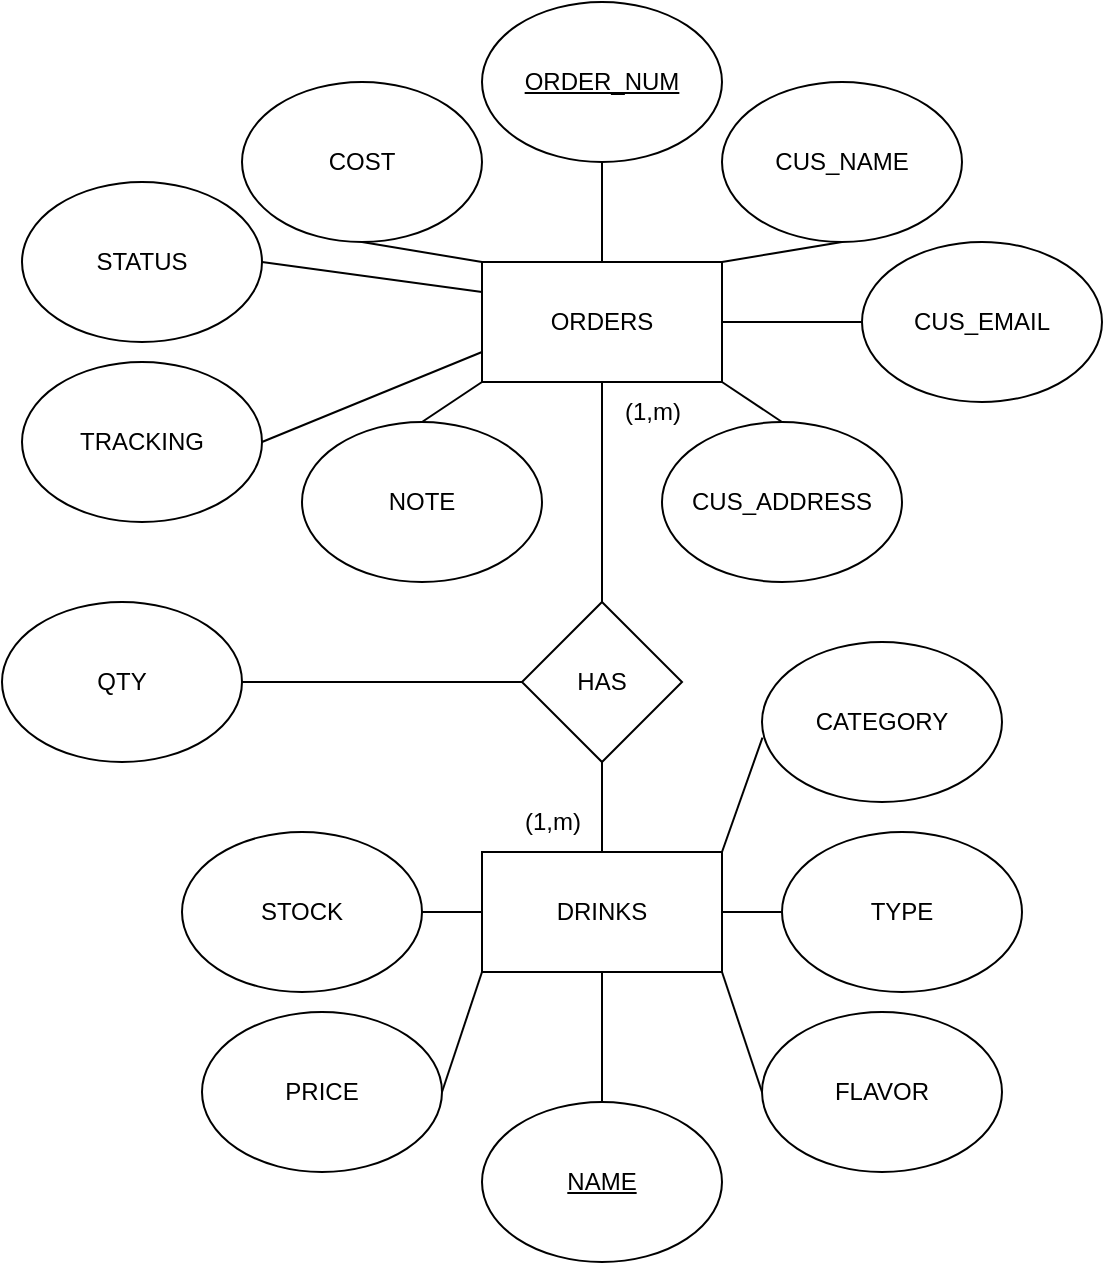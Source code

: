 <mxfile version="20.5.3" type="device"><diagram id="-lV3lUhbE75q5aResldV" name="Page-1"><mxGraphModel dx="1598" dy="769" grid="1" gridSize="10" guides="1" tooltips="1" connect="1" arrows="1" fold="1" page="1" pageScale="1" pageWidth="1100" pageHeight="850" math="0" shadow="0"><root><mxCell id="0"/><mxCell id="1" parent="0"/><mxCell id="fuEdumDcTXkWGHEmlnQQ-3" value="&lt;u&gt;ORDER_NUM&lt;/u&gt;" style="ellipse;whiteSpace=wrap;html=1;" parent="1" vertex="1"><mxGeometry x="515" y="110" width="120" height="80" as="geometry"/></mxCell><mxCell id="fuEdumDcTXkWGHEmlnQQ-5" value="ORDERS" style="rounded=0;whiteSpace=wrap;html=1;" parent="1" vertex="1"><mxGeometry x="515" y="240" width="120" height="60" as="geometry"/></mxCell><mxCell id="fuEdumDcTXkWGHEmlnQQ-6" value="DRINKS" style="rounded=0;whiteSpace=wrap;html=1;" parent="1" vertex="1"><mxGeometry x="515" y="535" width="120" height="60" as="geometry"/></mxCell><mxCell id="fuEdumDcTXkWGHEmlnQQ-9" value="&lt;u&gt;NAME&lt;/u&gt;" style="ellipse;whiteSpace=wrap;html=1;" parent="1" vertex="1"><mxGeometry x="515" y="660" width="120" height="80" as="geometry"/></mxCell><mxCell id="fuEdumDcTXkWGHEmlnQQ-10" value="" style="endArrow=none;html=1;rounded=0;entryX=0;entryY=1;entryDx=0;entryDy=0;exitX=1;exitY=0.5;exitDx=0;exitDy=0;" parent="1" source="fLmxibX6Qqv49-A5ODLV-4" target="fuEdumDcTXkWGHEmlnQQ-6" edge="1"><mxGeometry width="50" height="50" relative="1" as="geometry"><mxPoint x="465" y="670" as="sourcePoint"/><mxPoint x="475" y="500" as="targetPoint"/></mxGeometry></mxCell><mxCell id="fuEdumDcTXkWGHEmlnQQ-11" value="" style="endArrow=none;html=1;rounded=0;entryX=0.5;entryY=1;entryDx=0;entryDy=0;exitX=0.5;exitY=0;exitDx=0;exitDy=0;" parent="1" source="fuEdumDcTXkWGHEmlnQQ-5" target="fuEdumDcTXkWGHEmlnQQ-3" edge="1"><mxGeometry width="50" height="50" relative="1" as="geometry"><mxPoint x="425" y="480" as="sourcePoint"/><mxPoint x="475" y="430" as="targetPoint"/></mxGeometry></mxCell><mxCell id="fuEdumDcTXkWGHEmlnQQ-12" value="HAS" style="rhombus;whiteSpace=wrap;html=1;" parent="1" vertex="1"><mxGeometry x="535" y="410" width="80" height="80" as="geometry"/></mxCell><mxCell id="fuEdumDcTXkWGHEmlnQQ-13" value="" style="endArrow=none;html=1;rounded=0;entryX=0.5;entryY=1;entryDx=0;entryDy=0;exitX=0.5;exitY=0;exitDx=0;exitDy=0;" parent="1" source="fuEdumDcTXkWGHEmlnQQ-12" target="fuEdumDcTXkWGHEmlnQQ-5" edge="1"><mxGeometry width="50" height="50" relative="1" as="geometry"><mxPoint x="425" y="480" as="sourcePoint"/><mxPoint x="475" y="430" as="targetPoint"/></mxGeometry></mxCell><mxCell id="fuEdumDcTXkWGHEmlnQQ-14" value="CUS_NAME" style="ellipse;whiteSpace=wrap;html=1;" parent="1" vertex="1"><mxGeometry x="635" y="150" width="120" height="80" as="geometry"/></mxCell><mxCell id="fuEdumDcTXkWGHEmlnQQ-15" value="" style="endArrow=none;html=1;rounded=0;entryX=0.5;entryY=1;entryDx=0;entryDy=0;exitX=0.5;exitY=0;exitDx=0;exitDy=0;" parent="1" source="fuEdumDcTXkWGHEmlnQQ-6" target="fuEdumDcTXkWGHEmlnQQ-12" edge="1"><mxGeometry width="50" height="50" relative="1" as="geometry"><mxPoint x="585" y="360" as="sourcePoint"/><mxPoint x="585" y="310.0" as="targetPoint"/></mxGeometry></mxCell><mxCell id="fuEdumDcTXkWGHEmlnQQ-16" value="(1,m)" style="text;html=1;align=center;verticalAlign=middle;resizable=0;points=[];autosize=1;strokeColor=none;fillColor=none;" parent="1" vertex="1"><mxGeometry x="575" y="300" width="50" height="30" as="geometry"/></mxCell><mxCell id="fuEdumDcTXkWGHEmlnQQ-17" value="(1,m)" style="text;html=1;align=center;verticalAlign=middle;resizable=0;points=[];autosize=1;strokeColor=none;fillColor=none;" parent="1" vertex="1"><mxGeometry x="525" y="505" width="50" height="30" as="geometry"/></mxCell><mxCell id="fuEdumDcTXkWGHEmlnQQ-18" value="COST" style="ellipse;whiteSpace=wrap;html=1;" parent="1" vertex="1"><mxGeometry x="395" y="150" width="120" height="80" as="geometry"/></mxCell><mxCell id="fuEdumDcTXkWGHEmlnQQ-19" value="STATUS" style="ellipse;whiteSpace=wrap;html=1;" parent="1" vertex="1"><mxGeometry x="285" y="200" width="120" height="80" as="geometry"/></mxCell><mxCell id="fuEdumDcTXkWGHEmlnQQ-20" value="" style="endArrow=none;html=1;rounded=0;entryX=0;entryY=0.25;entryDx=0;entryDy=0;exitX=1;exitY=0.5;exitDx=0;exitDy=0;" parent="1" source="fuEdumDcTXkWGHEmlnQQ-19" target="fuEdumDcTXkWGHEmlnQQ-5" edge="1"><mxGeometry width="50" height="50" relative="1" as="geometry"><mxPoint x="425" y="480" as="sourcePoint"/><mxPoint x="475" y="430" as="targetPoint"/></mxGeometry></mxCell><mxCell id="fuEdumDcTXkWGHEmlnQQ-21" value="" style="endArrow=none;html=1;rounded=0;entryX=0;entryY=0;entryDx=0;entryDy=0;exitX=0.5;exitY=1;exitDx=0;exitDy=0;" parent="1" source="fuEdumDcTXkWGHEmlnQQ-18" target="fuEdumDcTXkWGHEmlnQQ-5" edge="1"><mxGeometry width="50" height="50" relative="1" as="geometry"><mxPoint x="425" y="480" as="sourcePoint"/><mxPoint x="475" y="430" as="targetPoint"/></mxGeometry></mxCell><mxCell id="fuEdumDcTXkWGHEmlnQQ-22" value="TRACKING" style="ellipse;whiteSpace=wrap;html=1;" parent="1" vertex="1"><mxGeometry x="285" y="290" width="120" height="80" as="geometry"/></mxCell><mxCell id="fuEdumDcTXkWGHEmlnQQ-23" value="" style="endArrow=none;html=1;rounded=0;entryX=0;entryY=0.75;entryDx=0;entryDy=0;exitX=1;exitY=0.5;exitDx=0;exitDy=0;" parent="1" source="fuEdumDcTXkWGHEmlnQQ-22" target="fuEdumDcTXkWGHEmlnQQ-5" edge="1"><mxGeometry width="50" height="50" relative="1" as="geometry"><mxPoint x="550" y="560" as="sourcePoint"/><mxPoint x="640" y="350.0" as="targetPoint"/></mxGeometry></mxCell><mxCell id="fuEdumDcTXkWGHEmlnQQ-26" value="CUS_ADDRESS" style="ellipse;whiteSpace=wrap;html=1;" parent="1" vertex="1"><mxGeometry x="605" y="320" width="120" height="80" as="geometry"/></mxCell><mxCell id="fuEdumDcTXkWGHEmlnQQ-27" value="" style="endArrow=none;html=1;rounded=0;entryX=0.5;entryY=1;entryDx=0;entryDy=0;exitX=1;exitY=0;exitDx=0;exitDy=0;" parent="1" source="fuEdumDcTXkWGHEmlnQQ-5" target="fuEdumDcTXkWGHEmlnQQ-14" edge="1"><mxGeometry width="50" height="50" relative="1" as="geometry"><mxPoint x="645" y="240" as="sourcePoint"/><mxPoint x="785" y="240.0" as="targetPoint"/></mxGeometry></mxCell><mxCell id="fuEdumDcTXkWGHEmlnQQ-28" value="CUS_EMAIL" style="ellipse;whiteSpace=wrap;html=1;" parent="1" vertex="1"><mxGeometry x="705" y="230" width="120" height="80" as="geometry"/></mxCell><mxCell id="fuEdumDcTXkWGHEmlnQQ-29" value="" style="endArrow=none;html=1;rounded=0;entryX=0;entryY=0.5;entryDx=0;entryDy=0;exitX=1;exitY=0.5;exitDx=0;exitDy=0;" parent="1" source="fuEdumDcTXkWGHEmlnQQ-5" target="fuEdumDcTXkWGHEmlnQQ-28" edge="1"><mxGeometry width="50" height="50" relative="1" as="geometry"><mxPoint x="655" y="270" as="sourcePoint"/><mxPoint x="785" y="269.41" as="targetPoint"/></mxGeometry></mxCell><mxCell id="fuEdumDcTXkWGHEmlnQQ-30" value="" style="endArrow=none;html=1;rounded=0;entryX=0.5;entryY=0;entryDx=0;entryDy=0;exitX=1;exitY=1;exitDx=0;exitDy=0;" parent="1" source="fuEdumDcTXkWGHEmlnQQ-5" target="fuEdumDcTXkWGHEmlnQQ-26" edge="1"><mxGeometry width="50" height="50" relative="1" as="geometry"><mxPoint x="665" y="290" as="sourcePoint"/><mxPoint x="720" y="290" as="targetPoint"/></mxGeometry></mxCell><mxCell id="fuEdumDcTXkWGHEmlnQQ-31" value="TYPE" style="ellipse;whiteSpace=wrap;html=1;" parent="1" vertex="1"><mxGeometry x="665" y="525" width="120" height="80" as="geometry"/></mxCell><mxCell id="fuEdumDcTXkWGHEmlnQQ-32" value="FLAVOR" style="ellipse;whiteSpace=wrap;html=1;" parent="1" vertex="1"><mxGeometry x="655" y="615" width="120" height="80" as="geometry"/></mxCell><mxCell id="fuEdumDcTXkWGHEmlnQQ-33" value="STOCK" style="ellipse;whiteSpace=wrap;html=1;" parent="1" vertex="1"><mxGeometry x="365" y="525" width="120" height="80" as="geometry"/></mxCell><mxCell id="fuEdumDcTXkWGHEmlnQQ-34" value="" style="endArrow=none;html=1;rounded=0;entryX=1;entryY=1;entryDx=0;entryDy=0;exitX=0;exitY=0.5;exitDx=0;exitDy=0;" parent="1" source="fuEdumDcTXkWGHEmlnQQ-32" target="fuEdumDcTXkWGHEmlnQQ-6" edge="1"><mxGeometry width="50" height="50" relative="1" as="geometry"><mxPoint x="615" y="650" as="sourcePoint"/><mxPoint x="695" y="620" as="targetPoint"/></mxGeometry></mxCell><mxCell id="fuEdumDcTXkWGHEmlnQQ-36" value="" style="endArrow=none;html=1;rounded=0;exitX=1;exitY=0.5;exitDx=0;exitDy=0;entryX=0;entryY=0.5;entryDx=0;entryDy=0;" parent="1" source="fuEdumDcTXkWGHEmlnQQ-33" target="fuEdumDcTXkWGHEmlnQQ-6" edge="1"><mxGeometry width="50" height="50" relative="1" as="geometry"><mxPoint x="645" y="670" as="sourcePoint"/><mxPoint x="695" y="620" as="targetPoint"/></mxGeometry></mxCell><mxCell id="fuEdumDcTXkWGHEmlnQQ-37" value="" style="endArrow=none;html=1;rounded=0;exitX=1;exitY=0.5;exitDx=0;exitDy=0;entryX=0;entryY=0.5;entryDx=0;entryDy=0;" parent="1" source="fuEdumDcTXkWGHEmlnQQ-6" target="fuEdumDcTXkWGHEmlnQQ-31" edge="1"><mxGeometry width="50" height="50" relative="1" as="geometry"><mxPoint x="645" y="530" as="sourcePoint"/><mxPoint x="695" y="480" as="targetPoint"/></mxGeometry></mxCell><mxCell id="fuEdumDcTXkWGHEmlnQQ-38" value="QTY" style="ellipse;whiteSpace=wrap;html=1;" parent="1" vertex="1"><mxGeometry x="275" y="410" width="120" height="80" as="geometry"/></mxCell><mxCell id="fuEdumDcTXkWGHEmlnQQ-39" value="" style="endArrow=none;html=1;rounded=0;entryX=0;entryY=0.5;entryDx=0;entryDy=0;exitX=1;exitY=0.5;exitDx=0;exitDy=0;" parent="1" source="fuEdumDcTXkWGHEmlnQQ-38" target="fuEdumDcTXkWGHEmlnQQ-12" edge="1"><mxGeometry width="50" height="50" relative="1" as="geometry"><mxPoint x="315" y="420" as="sourcePoint"/><mxPoint x="365" y="370" as="targetPoint"/></mxGeometry></mxCell><mxCell id="fuEdumDcTXkWGHEmlnQQ-41" value="" style="endArrow=none;html=1;rounded=0;entryX=0.5;entryY=1;entryDx=0;entryDy=0;exitX=0.5;exitY=0;exitDx=0;exitDy=0;" parent="1" source="fuEdumDcTXkWGHEmlnQQ-9" target="fuEdumDcTXkWGHEmlnQQ-6" edge="1"><mxGeometry width="50" height="50" relative="1" as="geometry"><mxPoint x="605" y="630" as="sourcePoint"/><mxPoint x="615" y="570" as="targetPoint"/></mxGeometry></mxCell><mxCell id="fLmxibX6Qqv49-A5ODLV-1" value="NOTE" style="ellipse;whiteSpace=wrap;html=1;" vertex="1" parent="1"><mxGeometry x="425" y="320" width="120" height="80" as="geometry"/></mxCell><mxCell id="fLmxibX6Qqv49-A5ODLV-2" value="" style="endArrow=none;html=1;rounded=0;entryX=0.5;entryY=0;entryDx=0;entryDy=0;" edge="1" parent="1" target="fLmxibX6Qqv49-A5ODLV-1"><mxGeometry width="50" height="50" relative="1" as="geometry"><mxPoint x="515" y="300" as="sourcePoint"/><mxPoint x="520" y="300" as="targetPoint"/></mxGeometry></mxCell><mxCell id="fLmxibX6Qqv49-A5ODLV-4" value="PRICE" style="ellipse;whiteSpace=wrap;html=1;" vertex="1" parent="1"><mxGeometry x="375" y="615" width="120" height="80" as="geometry"/></mxCell><mxCell id="fLmxibX6Qqv49-A5ODLV-7" value="CATEGORY" style="ellipse;whiteSpace=wrap;html=1;" vertex="1" parent="1"><mxGeometry x="655" y="430" width="120" height="80" as="geometry"/></mxCell><mxCell id="fLmxibX6Qqv49-A5ODLV-8" value="" style="endArrow=none;html=1;rounded=0;exitX=1;exitY=0;exitDx=0;exitDy=0;entryX=0.002;entryY=0.598;entryDx=0;entryDy=0;entryPerimeter=0;" edge="1" parent="1" source="fuEdumDcTXkWGHEmlnQQ-6" target="fLmxibX6Qqv49-A5ODLV-7"><mxGeometry width="50" height="50" relative="1" as="geometry"><mxPoint x="645" y="575" as="sourcePoint"/><mxPoint x="675" y="575" as="targetPoint"/></mxGeometry></mxCell></root></mxGraphModel></diagram></mxfile>